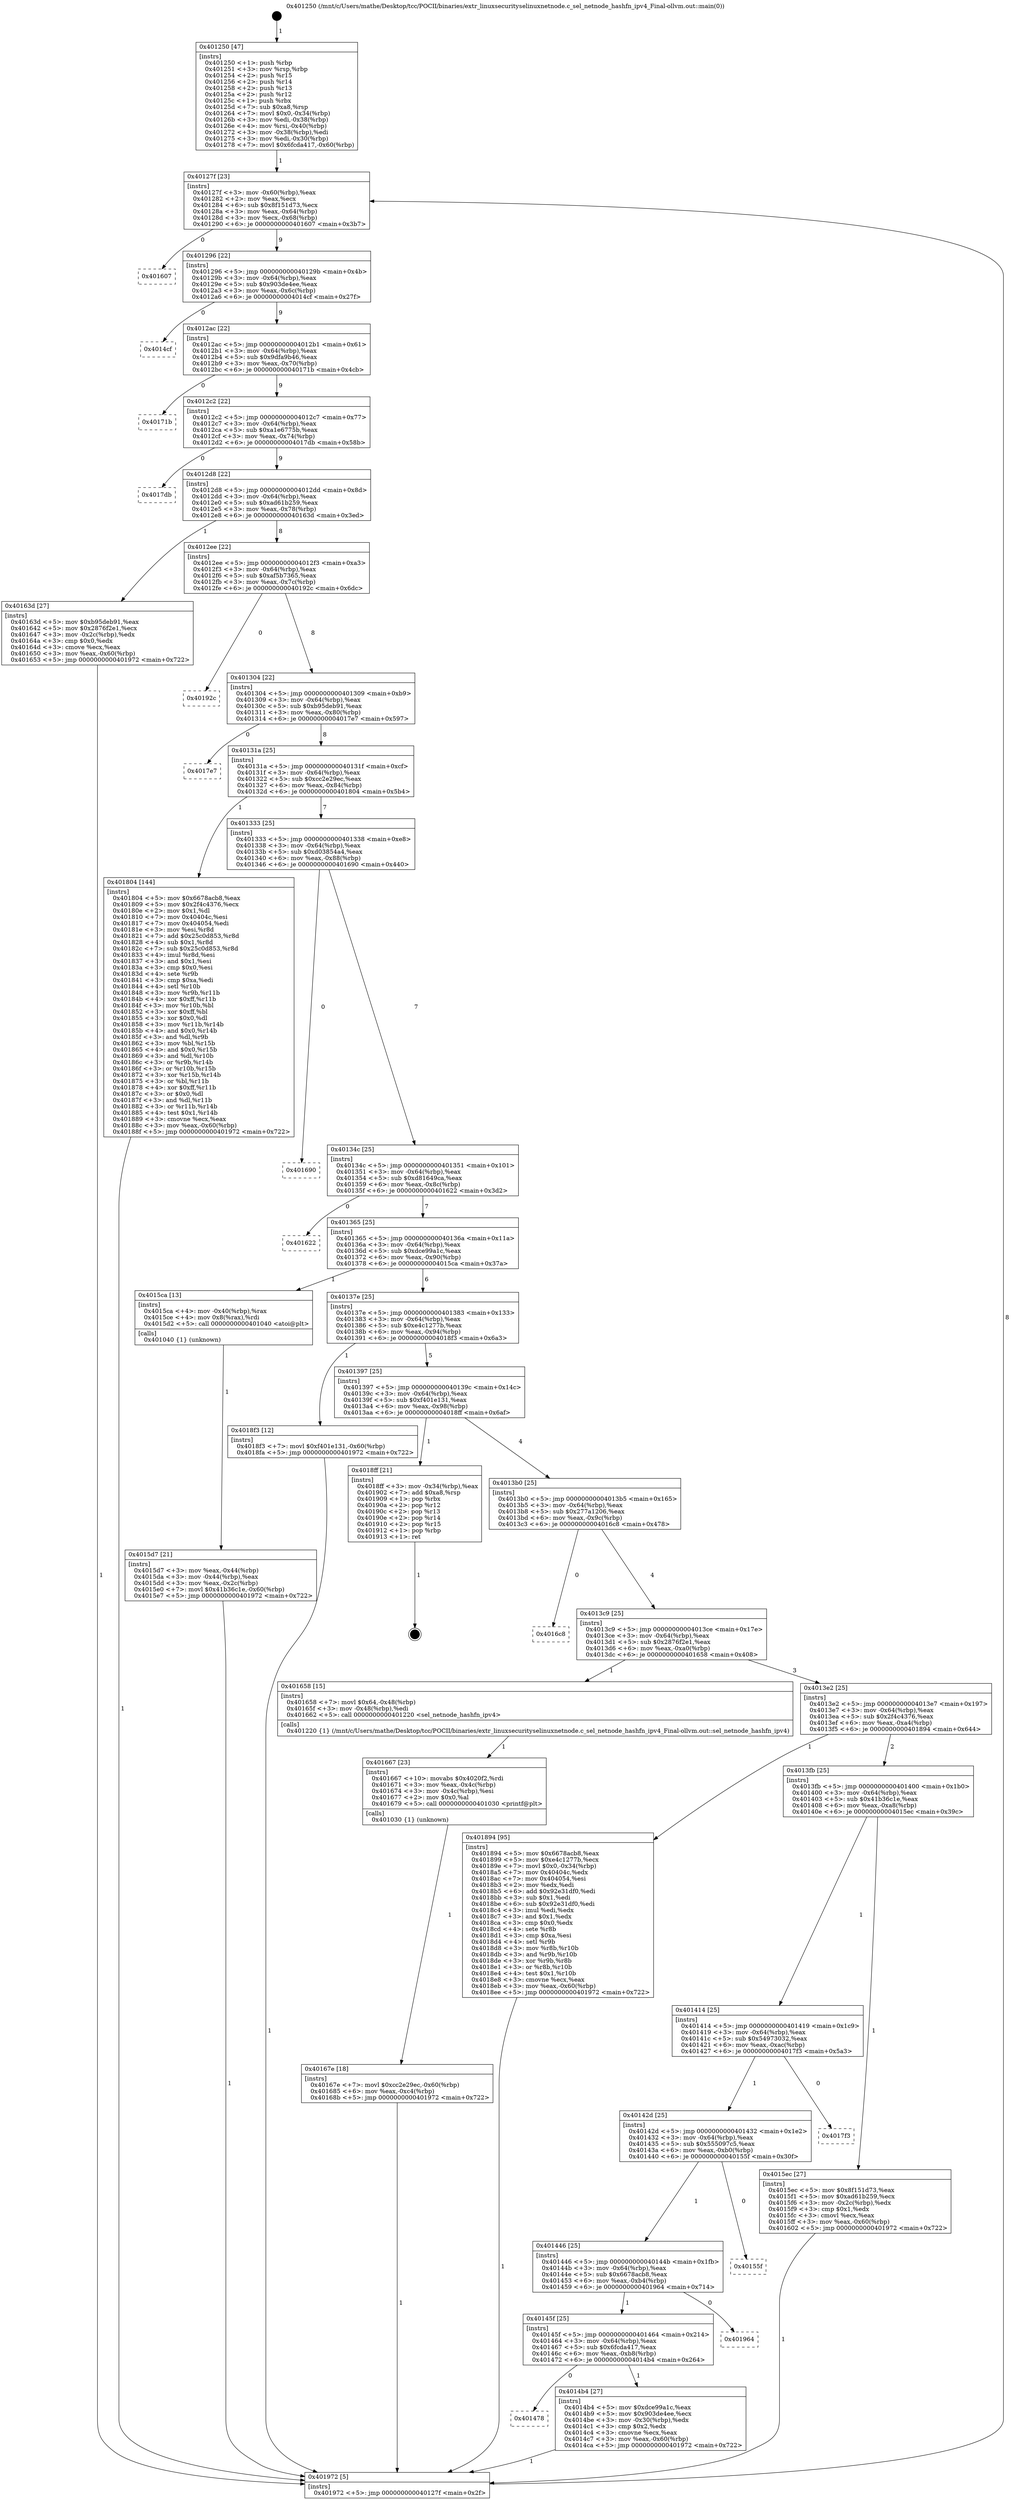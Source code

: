 digraph "0x401250" {
  label = "0x401250 (/mnt/c/Users/mathe/Desktop/tcc/POCII/binaries/extr_linuxsecurityselinuxnetnode.c_sel_netnode_hashfn_ipv4_Final-ollvm.out::main(0))"
  labelloc = "t"
  node[shape=record]

  Entry [label="",width=0.3,height=0.3,shape=circle,fillcolor=black,style=filled]
  "0x40127f" [label="{
     0x40127f [23]\l
     | [instrs]\l
     &nbsp;&nbsp;0x40127f \<+3\>: mov -0x60(%rbp),%eax\l
     &nbsp;&nbsp;0x401282 \<+2\>: mov %eax,%ecx\l
     &nbsp;&nbsp;0x401284 \<+6\>: sub $0x8f151d73,%ecx\l
     &nbsp;&nbsp;0x40128a \<+3\>: mov %eax,-0x64(%rbp)\l
     &nbsp;&nbsp;0x40128d \<+3\>: mov %ecx,-0x68(%rbp)\l
     &nbsp;&nbsp;0x401290 \<+6\>: je 0000000000401607 \<main+0x3b7\>\l
  }"]
  "0x401607" [label="{
     0x401607\l
  }", style=dashed]
  "0x401296" [label="{
     0x401296 [22]\l
     | [instrs]\l
     &nbsp;&nbsp;0x401296 \<+5\>: jmp 000000000040129b \<main+0x4b\>\l
     &nbsp;&nbsp;0x40129b \<+3\>: mov -0x64(%rbp),%eax\l
     &nbsp;&nbsp;0x40129e \<+5\>: sub $0x903de4ee,%eax\l
     &nbsp;&nbsp;0x4012a3 \<+3\>: mov %eax,-0x6c(%rbp)\l
     &nbsp;&nbsp;0x4012a6 \<+6\>: je 00000000004014cf \<main+0x27f\>\l
  }"]
  Exit [label="",width=0.3,height=0.3,shape=circle,fillcolor=black,style=filled,peripheries=2]
  "0x4014cf" [label="{
     0x4014cf\l
  }", style=dashed]
  "0x4012ac" [label="{
     0x4012ac [22]\l
     | [instrs]\l
     &nbsp;&nbsp;0x4012ac \<+5\>: jmp 00000000004012b1 \<main+0x61\>\l
     &nbsp;&nbsp;0x4012b1 \<+3\>: mov -0x64(%rbp),%eax\l
     &nbsp;&nbsp;0x4012b4 \<+5\>: sub $0x9dfa9b46,%eax\l
     &nbsp;&nbsp;0x4012b9 \<+3\>: mov %eax,-0x70(%rbp)\l
     &nbsp;&nbsp;0x4012bc \<+6\>: je 000000000040171b \<main+0x4cb\>\l
  }"]
  "0x40167e" [label="{
     0x40167e [18]\l
     | [instrs]\l
     &nbsp;&nbsp;0x40167e \<+7\>: movl $0xcc2e29ec,-0x60(%rbp)\l
     &nbsp;&nbsp;0x401685 \<+6\>: mov %eax,-0xc4(%rbp)\l
     &nbsp;&nbsp;0x40168b \<+5\>: jmp 0000000000401972 \<main+0x722\>\l
  }"]
  "0x40171b" [label="{
     0x40171b\l
  }", style=dashed]
  "0x4012c2" [label="{
     0x4012c2 [22]\l
     | [instrs]\l
     &nbsp;&nbsp;0x4012c2 \<+5\>: jmp 00000000004012c7 \<main+0x77\>\l
     &nbsp;&nbsp;0x4012c7 \<+3\>: mov -0x64(%rbp),%eax\l
     &nbsp;&nbsp;0x4012ca \<+5\>: sub $0xa1e6775b,%eax\l
     &nbsp;&nbsp;0x4012cf \<+3\>: mov %eax,-0x74(%rbp)\l
     &nbsp;&nbsp;0x4012d2 \<+6\>: je 00000000004017db \<main+0x58b\>\l
  }"]
  "0x401667" [label="{
     0x401667 [23]\l
     | [instrs]\l
     &nbsp;&nbsp;0x401667 \<+10\>: movabs $0x4020f2,%rdi\l
     &nbsp;&nbsp;0x401671 \<+3\>: mov %eax,-0x4c(%rbp)\l
     &nbsp;&nbsp;0x401674 \<+3\>: mov -0x4c(%rbp),%esi\l
     &nbsp;&nbsp;0x401677 \<+2\>: mov $0x0,%al\l
     &nbsp;&nbsp;0x401679 \<+5\>: call 0000000000401030 \<printf@plt\>\l
     | [calls]\l
     &nbsp;&nbsp;0x401030 \{1\} (unknown)\l
  }"]
  "0x4017db" [label="{
     0x4017db\l
  }", style=dashed]
  "0x4012d8" [label="{
     0x4012d8 [22]\l
     | [instrs]\l
     &nbsp;&nbsp;0x4012d8 \<+5\>: jmp 00000000004012dd \<main+0x8d\>\l
     &nbsp;&nbsp;0x4012dd \<+3\>: mov -0x64(%rbp),%eax\l
     &nbsp;&nbsp;0x4012e0 \<+5\>: sub $0xad61b259,%eax\l
     &nbsp;&nbsp;0x4012e5 \<+3\>: mov %eax,-0x78(%rbp)\l
     &nbsp;&nbsp;0x4012e8 \<+6\>: je 000000000040163d \<main+0x3ed\>\l
  }"]
  "0x4015d7" [label="{
     0x4015d7 [21]\l
     | [instrs]\l
     &nbsp;&nbsp;0x4015d7 \<+3\>: mov %eax,-0x44(%rbp)\l
     &nbsp;&nbsp;0x4015da \<+3\>: mov -0x44(%rbp),%eax\l
     &nbsp;&nbsp;0x4015dd \<+3\>: mov %eax,-0x2c(%rbp)\l
     &nbsp;&nbsp;0x4015e0 \<+7\>: movl $0x41b36c1e,-0x60(%rbp)\l
     &nbsp;&nbsp;0x4015e7 \<+5\>: jmp 0000000000401972 \<main+0x722\>\l
  }"]
  "0x40163d" [label="{
     0x40163d [27]\l
     | [instrs]\l
     &nbsp;&nbsp;0x40163d \<+5\>: mov $0xb95deb91,%eax\l
     &nbsp;&nbsp;0x401642 \<+5\>: mov $0x2876f2e1,%ecx\l
     &nbsp;&nbsp;0x401647 \<+3\>: mov -0x2c(%rbp),%edx\l
     &nbsp;&nbsp;0x40164a \<+3\>: cmp $0x0,%edx\l
     &nbsp;&nbsp;0x40164d \<+3\>: cmove %ecx,%eax\l
     &nbsp;&nbsp;0x401650 \<+3\>: mov %eax,-0x60(%rbp)\l
     &nbsp;&nbsp;0x401653 \<+5\>: jmp 0000000000401972 \<main+0x722\>\l
  }"]
  "0x4012ee" [label="{
     0x4012ee [22]\l
     | [instrs]\l
     &nbsp;&nbsp;0x4012ee \<+5\>: jmp 00000000004012f3 \<main+0xa3\>\l
     &nbsp;&nbsp;0x4012f3 \<+3\>: mov -0x64(%rbp),%eax\l
     &nbsp;&nbsp;0x4012f6 \<+5\>: sub $0xaf5b7365,%eax\l
     &nbsp;&nbsp;0x4012fb \<+3\>: mov %eax,-0x7c(%rbp)\l
     &nbsp;&nbsp;0x4012fe \<+6\>: je 000000000040192c \<main+0x6dc\>\l
  }"]
  "0x401250" [label="{
     0x401250 [47]\l
     | [instrs]\l
     &nbsp;&nbsp;0x401250 \<+1\>: push %rbp\l
     &nbsp;&nbsp;0x401251 \<+3\>: mov %rsp,%rbp\l
     &nbsp;&nbsp;0x401254 \<+2\>: push %r15\l
     &nbsp;&nbsp;0x401256 \<+2\>: push %r14\l
     &nbsp;&nbsp;0x401258 \<+2\>: push %r13\l
     &nbsp;&nbsp;0x40125a \<+2\>: push %r12\l
     &nbsp;&nbsp;0x40125c \<+1\>: push %rbx\l
     &nbsp;&nbsp;0x40125d \<+7\>: sub $0xa8,%rsp\l
     &nbsp;&nbsp;0x401264 \<+7\>: movl $0x0,-0x34(%rbp)\l
     &nbsp;&nbsp;0x40126b \<+3\>: mov %edi,-0x38(%rbp)\l
     &nbsp;&nbsp;0x40126e \<+4\>: mov %rsi,-0x40(%rbp)\l
     &nbsp;&nbsp;0x401272 \<+3\>: mov -0x38(%rbp),%edi\l
     &nbsp;&nbsp;0x401275 \<+3\>: mov %edi,-0x30(%rbp)\l
     &nbsp;&nbsp;0x401278 \<+7\>: movl $0x6fcda417,-0x60(%rbp)\l
  }"]
  "0x40192c" [label="{
     0x40192c\l
  }", style=dashed]
  "0x401304" [label="{
     0x401304 [22]\l
     | [instrs]\l
     &nbsp;&nbsp;0x401304 \<+5\>: jmp 0000000000401309 \<main+0xb9\>\l
     &nbsp;&nbsp;0x401309 \<+3\>: mov -0x64(%rbp),%eax\l
     &nbsp;&nbsp;0x40130c \<+5\>: sub $0xb95deb91,%eax\l
     &nbsp;&nbsp;0x401311 \<+3\>: mov %eax,-0x80(%rbp)\l
     &nbsp;&nbsp;0x401314 \<+6\>: je 00000000004017e7 \<main+0x597\>\l
  }"]
  "0x401972" [label="{
     0x401972 [5]\l
     | [instrs]\l
     &nbsp;&nbsp;0x401972 \<+5\>: jmp 000000000040127f \<main+0x2f\>\l
  }"]
  "0x4017e7" [label="{
     0x4017e7\l
  }", style=dashed]
  "0x40131a" [label="{
     0x40131a [25]\l
     | [instrs]\l
     &nbsp;&nbsp;0x40131a \<+5\>: jmp 000000000040131f \<main+0xcf\>\l
     &nbsp;&nbsp;0x40131f \<+3\>: mov -0x64(%rbp),%eax\l
     &nbsp;&nbsp;0x401322 \<+5\>: sub $0xcc2e29ec,%eax\l
     &nbsp;&nbsp;0x401327 \<+6\>: mov %eax,-0x84(%rbp)\l
     &nbsp;&nbsp;0x40132d \<+6\>: je 0000000000401804 \<main+0x5b4\>\l
  }"]
  "0x401478" [label="{
     0x401478\l
  }", style=dashed]
  "0x401804" [label="{
     0x401804 [144]\l
     | [instrs]\l
     &nbsp;&nbsp;0x401804 \<+5\>: mov $0x6678acb8,%eax\l
     &nbsp;&nbsp;0x401809 \<+5\>: mov $0x2f4c4376,%ecx\l
     &nbsp;&nbsp;0x40180e \<+2\>: mov $0x1,%dl\l
     &nbsp;&nbsp;0x401810 \<+7\>: mov 0x40404c,%esi\l
     &nbsp;&nbsp;0x401817 \<+7\>: mov 0x404054,%edi\l
     &nbsp;&nbsp;0x40181e \<+3\>: mov %esi,%r8d\l
     &nbsp;&nbsp;0x401821 \<+7\>: add $0x25c0d853,%r8d\l
     &nbsp;&nbsp;0x401828 \<+4\>: sub $0x1,%r8d\l
     &nbsp;&nbsp;0x40182c \<+7\>: sub $0x25c0d853,%r8d\l
     &nbsp;&nbsp;0x401833 \<+4\>: imul %r8d,%esi\l
     &nbsp;&nbsp;0x401837 \<+3\>: and $0x1,%esi\l
     &nbsp;&nbsp;0x40183a \<+3\>: cmp $0x0,%esi\l
     &nbsp;&nbsp;0x40183d \<+4\>: sete %r9b\l
     &nbsp;&nbsp;0x401841 \<+3\>: cmp $0xa,%edi\l
     &nbsp;&nbsp;0x401844 \<+4\>: setl %r10b\l
     &nbsp;&nbsp;0x401848 \<+3\>: mov %r9b,%r11b\l
     &nbsp;&nbsp;0x40184b \<+4\>: xor $0xff,%r11b\l
     &nbsp;&nbsp;0x40184f \<+3\>: mov %r10b,%bl\l
     &nbsp;&nbsp;0x401852 \<+3\>: xor $0xff,%bl\l
     &nbsp;&nbsp;0x401855 \<+3\>: xor $0x0,%dl\l
     &nbsp;&nbsp;0x401858 \<+3\>: mov %r11b,%r14b\l
     &nbsp;&nbsp;0x40185b \<+4\>: and $0x0,%r14b\l
     &nbsp;&nbsp;0x40185f \<+3\>: and %dl,%r9b\l
     &nbsp;&nbsp;0x401862 \<+3\>: mov %bl,%r15b\l
     &nbsp;&nbsp;0x401865 \<+4\>: and $0x0,%r15b\l
     &nbsp;&nbsp;0x401869 \<+3\>: and %dl,%r10b\l
     &nbsp;&nbsp;0x40186c \<+3\>: or %r9b,%r14b\l
     &nbsp;&nbsp;0x40186f \<+3\>: or %r10b,%r15b\l
     &nbsp;&nbsp;0x401872 \<+3\>: xor %r15b,%r14b\l
     &nbsp;&nbsp;0x401875 \<+3\>: or %bl,%r11b\l
     &nbsp;&nbsp;0x401878 \<+4\>: xor $0xff,%r11b\l
     &nbsp;&nbsp;0x40187c \<+3\>: or $0x0,%dl\l
     &nbsp;&nbsp;0x40187f \<+3\>: and %dl,%r11b\l
     &nbsp;&nbsp;0x401882 \<+3\>: or %r11b,%r14b\l
     &nbsp;&nbsp;0x401885 \<+4\>: test $0x1,%r14b\l
     &nbsp;&nbsp;0x401889 \<+3\>: cmovne %ecx,%eax\l
     &nbsp;&nbsp;0x40188c \<+3\>: mov %eax,-0x60(%rbp)\l
     &nbsp;&nbsp;0x40188f \<+5\>: jmp 0000000000401972 \<main+0x722\>\l
  }"]
  "0x401333" [label="{
     0x401333 [25]\l
     | [instrs]\l
     &nbsp;&nbsp;0x401333 \<+5\>: jmp 0000000000401338 \<main+0xe8\>\l
     &nbsp;&nbsp;0x401338 \<+3\>: mov -0x64(%rbp),%eax\l
     &nbsp;&nbsp;0x40133b \<+5\>: sub $0xd03854a4,%eax\l
     &nbsp;&nbsp;0x401340 \<+6\>: mov %eax,-0x88(%rbp)\l
     &nbsp;&nbsp;0x401346 \<+6\>: je 0000000000401690 \<main+0x440\>\l
  }"]
  "0x4014b4" [label="{
     0x4014b4 [27]\l
     | [instrs]\l
     &nbsp;&nbsp;0x4014b4 \<+5\>: mov $0xdce99a1c,%eax\l
     &nbsp;&nbsp;0x4014b9 \<+5\>: mov $0x903de4ee,%ecx\l
     &nbsp;&nbsp;0x4014be \<+3\>: mov -0x30(%rbp),%edx\l
     &nbsp;&nbsp;0x4014c1 \<+3\>: cmp $0x2,%edx\l
     &nbsp;&nbsp;0x4014c4 \<+3\>: cmovne %ecx,%eax\l
     &nbsp;&nbsp;0x4014c7 \<+3\>: mov %eax,-0x60(%rbp)\l
     &nbsp;&nbsp;0x4014ca \<+5\>: jmp 0000000000401972 \<main+0x722\>\l
  }"]
  "0x401690" [label="{
     0x401690\l
  }", style=dashed]
  "0x40134c" [label="{
     0x40134c [25]\l
     | [instrs]\l
     &nbsp;&nbsp;0x40134c \<+5\>: jmp 0000000000401351 \<main+0x101\>\l
     &nbsp;&nbsp;0x401351 \<+3\>: mov -0x64(%rbp),%eax\l
     &nbsp;&nbsp;0x401354 \<+5\>: sub $0xd81649ca,%eax\l
     &nbsp;&nbsp;0x401359 \<+6\>: mov %eax,-0x8c(%rbp)\l
     &nbsp;&nbsp;0x40135f \<+6\>: je 0000000000401622 \<main+0x3d2\>\l
  }"]
  "0x40145f" [label="{
     0x40145f [25]\l
     | [instrs]\l
     &nbsp;&nbsp;0x40145f \<+5\>: jmp 0000000000401464 \<main+0x214\>\l
     &nbsp;&nbsp;0x401464 \<+3\>: mov -0x64(%rbp),%eax\l
     &nbsp;&nbsp;0x401467 \<+5\>: sub $0x6fcda417,%eax\l
     &nbsp;&nbsp;0x40146c \<+6\>: mov %eax,-0xb8(%rbp)\l
     &nbsp;&nbsp;0x401472 \<+6\>: je 00000000004014b4 \<main+0x264\>\l
  }"]
  "0x401622" [label="{
     0x401622\l
  }", style=dashed]
  "0x401365" [label="{
     0x401365 [25]\l
     | [instrs]\l
     &nbsp;&nbsp;0x401365 \<+5\>: jmp 000000000040136a \<main+0x11a\>\l
     &nbsp;&nbsp;0x40136a \<+3\>: mov -0x64(%rbp),%eax\l
     &nbsp;&nbsp;0x40136d \<+5\>: sub $0xdce99a1c,%eax\l
     &nbsp;&nbsp;0x401372 \<+6\>: mov %eax,-0x90(%rbp)\l
     &nbsp;&nbsp;0x401378 \<+6\>: je 00000000004015ca \<main+0x37a\>\l
  }"]
  "0x401964" [label="{
     0x401964\l
  }", style=dashed]
  "0x4015ca" [label="{
     0x4015ca [13]\l
     | [instrs]\l
     &nbsp;&nbsp;0x4015ca \<+4\>: mov -0x40(%rbp),%rax\l
     &nbsp;&nbsp;0x4015ce \<+4\>: mov 0x8(%rax),%rdi\l
     &nbsp;&nbsp;0x4015d2 \<+5\>: call 0000000000401040 \<atoi@plt\>\l
     | [calls]\l
     &nbsp;&nbsp;0x401040 \{1\} (unknown)\l
  }"]
  "0x40137e" [label="{
     0x40137e [25]\l
     | [instrs]\l
     &nbsp;&nbsp;0x40137e \<+5\>: jmp 0000000000401383 \<main+0x133\>\l
     &nbsp;&nbsp;0x401383 \<+3\>: mov -0x64(%rbp),%eax\l
     &nbsp;&nbsp;0x401386 \<+5\>: sub $0xe4c1277b,%eax\l
     &nbsp;&nbsp;0x40138b \<+6\>: mov %eax,-0x94(%rbp)\l
     &nbsp;&nbsp;0x401391 \<+6\>: je 00000000004018f3 \<main+0x6a3\>\l
  }"]
  "0x401446" [label="{
     0x401446 [25]\l
     | [instrs]\l
     &nbsp;&nbsp;0x401446 \<+5\>: jmp 000000000040144b \<main+0x1fb\>\l
     &nbsp;&nbsp;0x40144b \<+3\>: mov -0x64(%rbp),%eax\l
     &nbsp;&nbsp;0x40144e \<+5\>: sub $0x6678acb8,%eax\l
     &nbsp;&nbsp;0x401453 \<+6\>: mov %eax,-0xb4(%rbp)\l
     &nbsp;&nbsp;0x401459 \<+6\>: je 0000000000401964 \<main+0x714\>\l
  }"]
  "0x4018f3" [label="{
     0x4018f3 [12]\l
     | [instrs]\l
     &nbsp;&nbsp;0x4018f3 \<+7\>: movl $0xf401e131,-0x60(%rbp)\l
     &nbsp;&nbsp;0x4018fa \<+5\>: jmp 0000000000401972 \<main+0x722\>\l
  }"]
  "0x401397" [label="{
     0x401397 [25]\l
     | [instrs]\l
     &nbsp;&nbsp;0x401397 \<+5\>: jmp 000000000040139c \<main+0x14c\>\l
     &nbsp;&nbsp;0x40139c \<+3\>: mov -0x64(%rbp),%eax\l
     &nbsp;&nbsp;0x40139f \<+5\>: sub $0xf401e131,%eax\l
     &nbsp;&nbsp;0x4013a4 \<+6\>: mov %eax,-0x98(%rbp)\l
     &nbsp;&nbsp;0x4013aa \<+6\>: je 00000000004018ff \<main+0x6af\>\l
  }"]
  "0x40155f" [label="{
     0x40155f\l
  }", style=dashed]
  "0x4018ff" [label="{
     0x4018ff [21]\l
     | [instrs]\l
     &nbsp;&nbsp;0x4018ff \<+3\>: mov -0x34(%rbp),%eax\l
     &nbsp;&nbsp;0x401902 \<+7\>: add $0xa8,%rsp\l
     &nbsp;&nbsp;0x401909 \<+1\>: pop %rbx\l
     &nbsp;&nbsp;0x40190a \<+2\>: pop %r12\l
     &nbsp;&nbsp;0x40190c \<+2\>: pop %r13\l
     &nbsp;&nbsp;0x40190e \<+2\>: pop %r14\l
     &nbsp;&nbsp;0x401910 \<+2\>: pop %r15\l
     &nbsp;&nbsp;0x401912 \<+1\>: pop %rbp\l
     &nbsp;&nbsp;0x401913 \<+1\>: ret\l
  }"]
  "0x4013b0" [label="{
     0x4013b0 [25]\l
     | [instrs]\l
     &nbsp;&nbsp;0x4013b0 \<+5\>: jmp 00000000004013b5 \<main+0x165\>\l
     &nbsp;&nbsp;0x4013b5 \<+3\>: mov -0x64(%rbp),%eax\l
     &nbsp;&nbsp;0x4013b8 \<+5\>: sub $0x277a1206,%eax\l
     &nbsp;&nbsp;0x4013bd \<+6\>: mov %eax,-0x9c(%rbp)\l
     &nbsp;&nbsp;0x4013c3 \<+6\>: je 00000000004016c8 \<main+0x478\>\l
  }"]
  "0x40142d" [label="{
     0x40142d [25]\l
     | [instrs]\l
     &nbsp;&nbsp;0x40142d \<+5\>: jmp 0000000000401432 \<main+0x1e2\>\l
     &nbsp;&nbsp;0x401432 \<+3\>: mov -0x64(%rbp),%eax\l
     &nbsp;&nbsp;0x401435 \<+5\>: sub $0x555097c5,%eax\l
     &nbsp;&nbsp;0x40143a \<+6\>: mov %eax,-0xb0(%rbp)\l
     &nbsp;&nbsp;0x401440 \<+6\>: je 000000000040155f \<main+0x30f\>\l
  }"]
  "0x4016c8" [label="{
     0x4016c8\l
  }", style=dashed]
  "0x4013c9" [label="{
     0x4013c9 [25]\l
     | [instrs]\l
     &nbsp;&nbsp;0x4013c9 \<+5\>: jmp 00000000004013ce \<main+0x17e\>\l
     &nbsp;&nbsp;0x4013ce \<+3\>: mov -0x64(%rbp),%eax\l
     &nbsp;&nbsp;0x4013d1 \<+5\>: sub $0x2876f2e1,%eax\l
     &nbsp;&nbsp;0x4013d6 \<+6\>: mov %eax,-0xa0(%rbp)\l
     &nbsp;&nbsp;0x4013dc \<+6\>: je 0000000000401658 \<main+0x408\>\l
  }"]
  "0x4017f3" [label="{
     0x4017f3\l
  }", style=dashed]
  "0x401658" [label="{
     0x401658 [15]\l
     | [instrs]\l
     &nbsp;&nbsp;0x401658 \<+7\>: movl $0x64,-0x48(%rbp)\l
     &nbsp;&nbsp;0x40165f \<+3\>: mov -0x48(%rbp),%edi\l
     &nbsp;&nbsp;0x401662 \<+5\>: call 0000000000401220 \<sel_netnode_hashfn_ipv4\>\l
     | [calls]\l
     &nbsp;&nbsp;0x401220 \{1\} (/mnt/c/Users/mathe/Desktop/tcc/POCII/binaries/extr_linuxsecurityselinuxnetnode.c_sel_netnode_hashfn_ipv4_Final-ollvm.out::sel_netnode_hashfn_ipv4)\l
  }"]
  "0x4013e2" [label="{
     0x4013e2 [25]\l
     | [instrs]\l
     &nbsp;&nbsp;0x4013e2 \<+5\>: jmp 00000000004013e7 \<main+0x197\>\l
     &nbsp;&nbsp;0x4013e7 \<+3\>: mov -0x64(%rbp),%eax\l
     &nbsp;&nbsp;0x4013ea \<+5\>: sub $0x2f4c4376,%eax\l
     &nbsp;&nbsp;0x4013ef \<+6\>: mov %eax,-0xa4(%rbp)\l
     &nbsp;&nbsp;0x4013f5 \<+6\>: je 0000000000401894 \<main+0x644\>\l
  }"]
  "0x401414" [label="{
     0x401414 [25]\l
     | [instrs]\l
     &nbsp;&nbsp;0x401414 \<+5\>: jmp 0000000000401419 \<main+0x1c9\>\l
     &nbsp;&nbsp;0x401419 \<+3\>: mov -0x64(%rbp),%eax\l
     &nbsp;&nbsp;0x40141c \<+5\>: sub $0x54973032,%eax\l
     &nbsp;&nbsp;0x401421 \<+6\>: mov %eax,-0xac(%rbp)\l
     &nbsp;&nbsp;0x401427 \<+6\>: je 00000000004017f3 \<main+0x5a3\>\l
  }"]
  "0x401894" [label="{
     0x401894 [95]\l
     | [instrs]\l
     &nbsp;&nbsp;0x401894 \<+5\>: mov $0x6678acb8,%eax\l
     &nbsp;&nbsp;0x401899 \<+5\>: mov $0xe4c1277b,%ecx\l
     &nbsp;&nbsp;0x40189e \<+7\>: movl $0x0,-0x34(%rbp)\l
     &nbsp;&nbsp;0x4018a5 \<+7\>: mov 0x40404c,%edx\l
     &nbsp;&nbsp;0x4018ac \<+7\>: mov 0x404054,%esi\l
     &nbsp;&nbsp;0x4018b3 \<+2\>: mov %edx,%edi\l
     &nbsp;&nbsp;0x4018b5 \<+6\>: add $0x92e31df0,%edi\l
     &nbsp;&nbsp;0x4018bb \<+3\>: sub $0x1,%edi\l
     &nbsp;&nbsp;0x4018be \<+6\>: sub $0x92e31df0,%edi\l
     &nbsp;&nbsp;0x4018c4 \<+3\>: imul %edi,%edx\l
     &nbsp;&nbsp;0x4018c7 \<+3\>: and $0x1,%edx\l
     &nbsp;&nbsp;0x4018ca \<+3\>: cmp $0x0,%edx\l
     &nbsp;&nbsp;0x4018cd \<+4\>: sete %r8b\l
     &nbsp;&nbsp;0x4018d1 \<+3\>: cmp $0xa,%esi\l
     &nbsp;&nbsp;0x4018d4 \<+4\>: setl %r9b\l
     &nbsp;&nbsp;0x4018d8 \<+3\>: mov %r8b,%r10b\l
     &nbsp;&nbsp;0x4018db \<+3\>: and %r9b,%r10b\l
     &nbsp;&nbsp;0x4018de \<+3\>: xor %r9b,%r8b\l
     &nbsp;&nbsp;0x4018e1 \<+3\>: or %r8b,%r10b\l
     &nbsp;&nbsp;0x4018e4 \<+4\>: test $0x1,%r10b\l
     &nbsp;&nbsp;0x4018e8 \<+3\>: cmovne %ecx,%eax\l
     &nbsp;&nbsp;0x4018eb \<+3\>: mov %eax,-0x60(%rbp)\l
     &nbsp;&nbsp;0x4018ee \<+5\>: jmp 0000000000401972 \<main+0x722\>\l
  }"]
  "0x4013fb" [label="{
     0x4013fb [25]\l
     | [instrs]\l
     &nbsp;&nbsp;0x4013fb \<+5\>: jmp 0000000000401400 \<main+0x1b0\>\l
     &nbsp;&nbsp;0x401400 \<+3\>: mov -0x64(%rbp),%eax\l
     &nbsp;&nbsp;0x401403 \<+5\>: sub $0x41b36c1e,%eax\l
     &nbsp;&nbsp;0x401408 \<+6\>: mov %eax,-0xa8(%rbp)\l
     &nbsp;&nbsp;0x40140e \<+6\>: je 00000000004015ec \<main+0x39c\>\l
  }"]
  "0x4015ec" [label="{
     0x4015ec [27]\l
     | [instrs]\l
     &nbsp;&nbsp;0x4015ec \<+5\>: mov $0x8f151d73,%eax\l
     &nbsp;&nbsp;0x4015f1 \<+5\>: mov $0xad61b259,%ecx\l
     &nbsp;&nbsp;0x4015f6 \<+3\>: mov -0x2c(%rbp),%edx\l
     &nbsp;&nbsp;0x4015f9 \<+3\>: cmp $0x1,%edx\l
     &nbsp;&nbsp;0x4015fc \<+3\>: cmovl %ecx,%eax\l
     &nbsp;&nbsp;0x4015ff \<+3\>: mov %eax,-0x60(%rbp)\l
     &nbsp;&nbsp;0x401602 \<+5\>: jmp 0000000000401972 \<main+0x722\>\l
  }"]
  Entry -> "0x401250" [label=" 1"]
  "0x40127f" -> "0x401607" [label=" 0"]
  "0x40127f" -> "0x401296" [label=" 9"]
  "0x4018ff" -> Exit [label=" 1"]
  "0x401296" -> "0x4014cf" [label=" 0"]
  "0x401296" -> "0x4012ac" [label=" 9"]
  "0x4018f3" -> "0x401972" [label=" 1"]
  "0x4012ac" -> "0x40171b" [label=" 0"]
  "0x4012ac" -> "0x4012c2" [label=" 9"]
  "0x401894" -> "0x401972" [label=" 1"]
  "0x4012c2" -> "0x4017db" [label=" 0"]
  "0x4012c2" -> "0x4012d8" [label=" 9"]
  "0x401804" -> "0x401972" [label=" 1"]
  "0x4012d8" -> "0x40163d" [label=" 1"]
  "0x4012d8" -> "0x4012ee" [label=" 8"]
  "0x40167e" -> "0x401972" [label=" 1"]
  "0x4012ee" -> "0x40192c" [label=" 0"]
  "0x4012ee" -> "0x401304" [label=" 8"]
  "0x401667" -> "0x40167e" [label=" 1"]
  "0x401304" -> "0x4017e7" [label=" 0"]
  "0x401304" -> "0x40131a" [label=" 8"]
  "0x401658" -> "0x401667" [label=" 1"]
  "0x40131a" -> "0x401804" [label=" 1"]
  "0x40131a" -> "0x401333" [label=" 7"]
  "0x40163d" -> "0x401972" [label=" 1"]
  "0x401333" -> "0x401690" [label=" 0"]
  "0x401333" -> "0x40134c" [label=" 7"]
  "0x4015ec" -> "0x401972" [label=" 1"]
  "0x40134c" -> "0x401622" [label=" 0"]
  "0x40134c" -> "0x401365" [label=" 7"]
  "0x4015ca" -> "0x4015d7" [label=" 1"]
  "0x401365" -> "0x4015ca" [label=" 1"]
  "0x401365" -> "0x40137e" [label=" 6"]
  "0x401972" -> "0x40127f" [label=" 8"]
  "0x40137e" -> "0x4018f3" [label=" 1"]
  "0x40137e" -> "0x401397" [label=" 5"]
  "0x4014b4" -> "0x401972" [label=" 1"]
  "0x401397" -> "0x4018ff" [label=" 1"]
  "0x401397" -> "0x4013b0" [label=" 4"]
  "0x40145f" -> "0x401478" [label=" 0"]
  "0x4013b0" -> "0x4016c8" [label=" 0"]
  "0x4013b0" -> "0x4013c9" [label=" 4"]
  "0x4015d7" -> "0x401972" [label=" 1"]
  "0x4013c9" -> "0x401658" [label=" 1"]
  "0x4013c9" -> "0x4013e2" [label=" 3"]
  "0x401446" -> "0x40145f" [label=" 1"]
  "0x4013e2" -> "0x401894" [label=" 1"]
  "0x4013e2" -> "0x4013fb" [label=" 2"]
  "0x401250" -> "0x40127f" [label=" 1"]
  "0x4013fb" -> "0x4015ec" [label=" 1"]
  "0x4013fb" -> "0x401414" [label=" 1"]
  "0x401446" -> "0x401964" [label=" 0"]
  "0x401414" -> "0x4017f3" [label=" 0"]
  "0x401414" -> "0x40142d" [label=" 1"]
  "0x40145f" -> "0x4014b4" [label=" 1"]
  "0x40142d" -> "0x40155f" [label=" 0"]
  "0x40142d" -> "0x401446" [label=" 1"]
}
